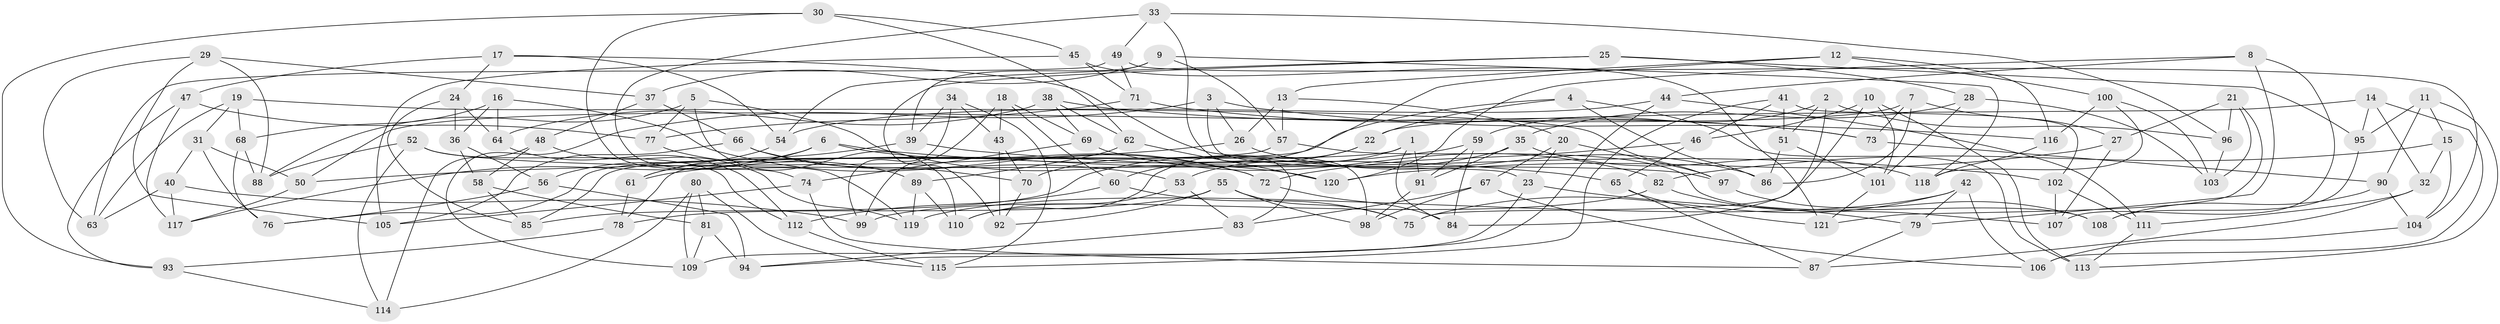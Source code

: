 // coarse degree distribution, {5: 0.08108108108108109, 9: 0.10810810810810811, 8: 0.16216216216216217, 7: 0.16216216216216217, 4: 0.1891891891891892, 14: 0.02702702702702703, 6: 0.08108108108108109, 16: 0.02702702702702703, 10: 0.13513513513513514, 3: 0.02702702702702703}
// Generated by graph-tools (version 1.1) at 2025/20/03/04/25 18:20:35]
// undirected, 121 vertices, 242 edges
graph export_dot {
graph [start="1"]
  node [color=gray90,style=filled];
  1;
  2;
  3;
  4;
  5;
  6;
  7;
  8;
  9;
  10;
  11;
  12;
  13;
  14;
  15;
  16;
  17;
  18;
  19;
  20;
  21;
  22;
  23;
  24;
  25;
  26;
  27;
  28;
  29;
  30;
  31;
  32;
  33;
  34;
  35;
  36;
  37;
  38;
  39;
  40;
  41;
  42;
  43;
  44;
  45;
  46;
  47;
  48;
  49;
  50;
  51;
  52;
  53;
  54;
  55;
  56;
  57;
  58;
  59;
  60;
  61;
  62;
  63;
  64;
  65;
  66;
  67;
  68;
  69;
  70;
  71;
  72;
  73;
  74;
  75;
  76;
  77;
  78;
  79;
  80;
  81;
  82;
  83;
  84;
  85;
  86;
  87;
  88;
  89;
  90;
  91;
  92;
  93;
  94;
  95;
  96;
  97;
  98;
  99;
  100;
  101;
  102;
  103;
  104;
  105;
  106;
  107;
  108;
  109;
  110;
  111;
  112;
  113;
  114;
  115;
  116;
  117;
  118;
  119;
  120;
  121;
  1 -- 53;
  1 -- 84;
  1 -- 78;
  1 -- 91;
  2 -- 59;
  2 -- 75;
  2 -- 51;
  2 -- 96;
  3 -- 109;
  3 -- 26;
  3 -- 116;
  3 -- 23;
  4 -- 113;
  4 -- 22;
  4 -- 86;
  4 -- 85;
  5 -- 110;
  5 -- 120;
  5 -- 77;
  5 -- 88;
  6 -- 72;
  6 -- 117;
  6 -- 65;
  6 -- 61;
  7 -- 73;
  7 -- 50;
  7 -- 86;
  7 -- 27;
  8 -- 44;
  8 -- 120;
  8 -- 107;
  8 -- 79;
  9 -- 118;
  9 -- 57;
  9 -- 37;
  9 -- 39;
  10 -- 84;
  10 -- 101;
  10 -- 46;
  10 -- 113;
  11 -- 113;
  11 -- 95;
  11 -- 15;
  11 -- 90;
  12 -- 13;
  12 -- 70;
  12 -- 116;
  12 -- 100;
  13 -- 26;
  13 -- 57;
  13 -- 20;
  14 -- 22;
  14 -- 95;
  14 -- 106;
  14 -- 32;
  15 -- 82;
  15 -- 32;
  15 -- 104;
  16 -- 64;
  16 -- 53;
  16 -- 36;
  16 -- 68;
  17 -- 54;
  17 -- 47;
  17 -- 98;
  17 -- 24;
  18 -- 43;
  18 -- 69;
  18 -- 99;
  18 -- 60;
  19 -- 63;
  19 -- 31;
  19 -- 68;
  19 -- 97;
  20 -- 67;
  20 -- 23;
  20 -- 97;
  21 -- 27;
  21 -- 103;
  21 -- 96;
  21 -- 121;
  22 -- 110;
  22 -- 60;
  23 -- 79;
  23 -- 109;
  24 -- 36;
  24 -- 85;
  24 -- 64;
  25 -- 54;
  25 -- 28;
  25 -- 95;
  25 -- 92;
  26 -- 86;
  26 -- 50;
  27 -- 107;
  27 -- 120;
  28 -- 103;
  28 -- 101;
  28 -- 35;
  29 -- 105;
  29 -- 37;
  29 -- 63;
  29 -- 88;
  30 -- 62;
  30 -- 93;
  30 -- 45;
  30 -- 74;
  31 -- 40;
  31 -- 76;
  31 -- 50;
  32 -- 87;
  32 -- 111;
  33 -- 119;
  33 -- 49;
  33 -- 83;
  33 -- 96;
  34 -- 39;
  34 -- 99;
  34 -- 115;
  34 -- 43;
  35 -- 91;
  35 -- 118;
  35 -- 85;
  36 -- 58;
  36 -- 56;
  37 -- 48;
  37 -- 66;
  38 -- 64;
  38 -- 73;
  38 -- 69;
  38 -- 62;
  39 -- 102;
  39 -- 61;
  40 -- 117;
  40 -- 99;
  40 -- 63;
  41 -- 102;
  41 -- 46;
  41 -- 51;
  41 -- 115;
  42 -- 75;
  42 -- 119;
  42 -- 79;
  42 -- 106;
  43 -- 70;
  43 -- 92;
  44 -- 111;
  44 -- 94;
  44 -- 54;
  45 -- 105;
  45 -- 121;
  45 -- 71;
  46 -- 72;
  46 -- 65;
  47 -- 93;
  47 -- 77;
  47 -- 117;
  48 -- 114;
  48 -- 58;
  48 -- 119;
  49 -- 63;
  49 -- 71;
  49 -- 104;
  50 -- 117;
  51 -- 101;
  51 -- 86;
  52 -- 114;
  52 -- 97;
  52 -- 112;
  52 -- 88;
  53 -- 83;
  53 -- 110;
  54 -- 56;
  55 -- 78;
  55 -- 75;
  55 -- 92;
  55 -- 98;
  56 -- 94;
  56 -- 76;
  57 -- 76;
  57 -- 108;
  58 -- 81;
  58 -- 85;
  59 -- 84;
  59 -- 91;
  59 -- 61;
  60 -- 75;
  60 -- 112;
  61 -- 78;
  62 -- 120;
  62 -- 89;
  64 -- 112;
  65 -- 87;
  65 -- 121;
  66 -- 72;
  66 -- 70;
  66 -- 105;
  67 -- 106;
  67 -- 98;
  67 -- 83;
  68 -- 76;
  68 -- 88;
  69 -- 82;
  69 -- 74;
  70 -- 92;
  71 -- 73;
  71 -- 77;
  72 -- 84;
  73 -- 90;
  74 -- 87;
  74 -- 105;
  77 -- 89;
  78 -- 93;
  79 -- 87;
  80 -- 81;
  80 -- 115;
  80 -- 109;
  80 -- 114;
  81 -- 109;
  81 -- 94;
  82 -- 99;
  82 -- 107;
  83 -- 94;
  89 -- 110;
  89 -- 119;
  90 -- 104;
  90 -- 108;
  91 -- 98;
  93 -- 114;
  95 -- 108;
  96 -- 103;
  97 -- 108;
  100 -- 103;
  100 -- 118;
  100 -- 116;
  101 -- 121;
  102 -- 107;
  102 -- 111;
  104 -- 106;
  111 -- 113;
  112 -- 115;
  116 -- 118;
}
